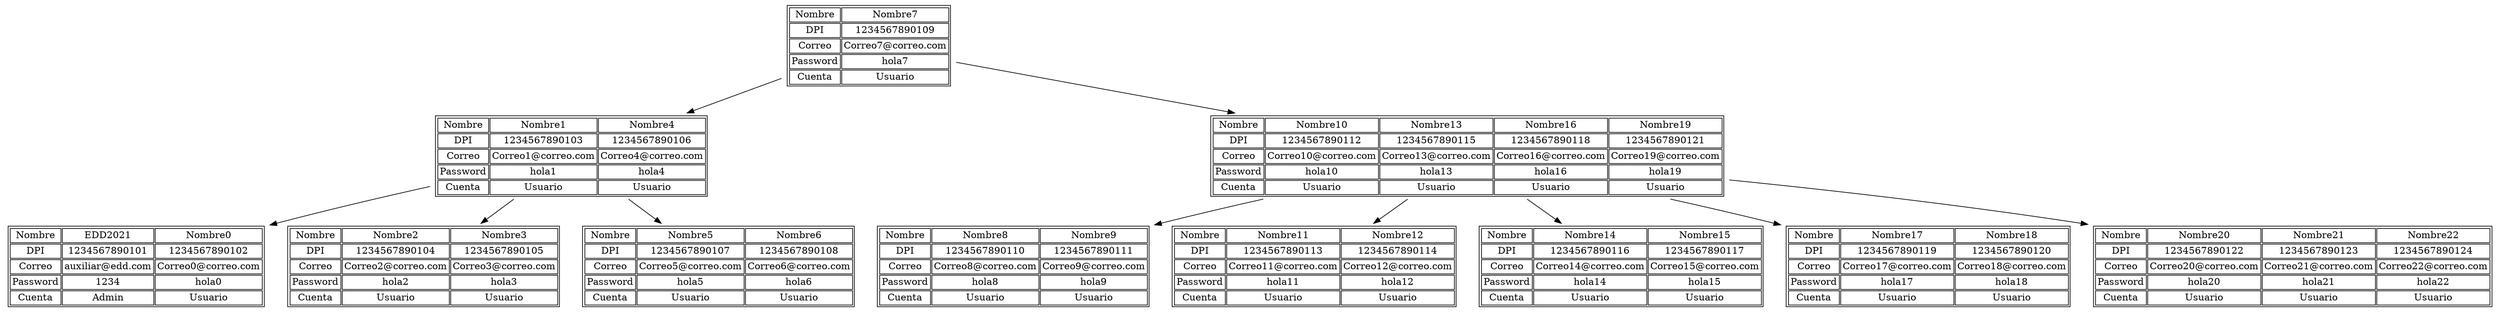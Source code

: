 digraph G{
node[shape=none];
Nodo0[label=<<table><tr><td>Nombre</td>
<td>Nombre7</td>
</tr><tr><td>DPI</td>
<td>1234567890109</td>
</tr><tr><td>Correo</td>
<td>Correo7@correo.com</td>
</tr><tr><td>Password</td>
<td>hola7</td>
</tr><tr><td>Cuenta</td>
<td>Usuario</td>
</tr></table>>];
Nodo1[label=<<table><tr><td>Nombre</td>
<td>Nombre1</td>
<td>Nombre4</td>
</tr><tr><td>DPI</td>
<td>1234567890103</td>
<td>1234567890106</td>
</tr><tr><td>Correo</td>
<td>Correo1@correo.com</td>
<td>Correo4@correo.com</td>
</tr><tr><td>Password</td>
<td>hola1</td>
<td>hola4</td>
</tr><tr><td>Cuenta</td>
<td>Usuario</td>
<td>Usuario</td>
</tr></table>>];
Nodo0->Nodo1
Nodo2[label=<<table><tr><td>Nombre</td>
<td>EDD2021</td>
<td>Nombre0</td>
</tr><tr><td>DPI</td>
<td>1234567890101</td>
<td>1234567890102</td>
</tr><tr><td>Correo</td>
<td>auxiliar@edd.com</td>
<td>Correo0@correo.com</td>
</tr><tr><td>Password</td>
<td>1234</td>
<td>hola0</td>
</tr><tr><td>Cuenta</td>
<td>Admin</td>
<td>Usuario</td>
</tr></table>>];
Nodo1->Nodo2
Nodo3[label=<<table><tr><td>Nombre</td>
<td>Nombre2</td>
<td>Nombre3</td>
</tr><tr><td>DPI</td>
<td>1234567890104</td>
<td>1234567890105</td>
</tr><tr><td>Correo</td>
<td>Correo2@correo.com</td>
<td>Correo3@correo.com</td>
</tr><tr><td>Password</td>
<td>hola2</td>
<td>hola3</td>
</tr><tr><td>Cuenta</td>
<td>Usuario</td>
<td>Usuario</td>
</tr></table>>];
Nodo1->Nodo3
Nodo4[label=<<table><tr><td>Nombre</td>
<td>Nombre5</td>
<td>Nombre6</td>
</tr><tr><td>DPI</td>
<td>1234567890107</td>
<td>1234567890108</td>
</tr><tr><td>Correo</td>
<td>Correo5@correo.com</td>
<td>Correo6@correo.com</td>
</tr><tr><td>Password</td>
<td>hola5</td>
<td>hola6</td>
</tr><tr><td>Cuenta</td>
<td>Usuario</td>
<td>Usuario</td>
</tr></table>>];
Nodo1->Nodo4
Nodo5[label=<<table><tr><td>Nombre</td>
<td>Nombre10</td>
<td>Nombre13</td>
<td>Nombre16</td>
<td>Nombre19</td>
</tr><tr><td>DPI</td>
<td>1234567890112</td>
<td>1234567890115</td>
<td>1234567890118</td>
<td>1234567890121</td>
</tr><tr><td>Correo</td>
<td>Correo10@correo.com</td>
<td>Correo13@correo.com</td>
<td>Correo16@correo.com</td>
<td>Correo19@correo.com</td>
</tr><tr><td>Password</td>
<td>hola10</td>
<td>hola13</td>
<td>hola16</td>
<td>hola19</td>
</tr><tr><td>Cuenta</td>
<td>Usuario</td>
<td>Usuario</td>
<td>Usuario</td>
<td>Usuario</td>
</tr></table>>];
Nodo0->Nodo5
Nodo6[label=<<table><tr><td>Nombre</td>
<td>Nombre8</td>
<td>Nombre9</td>
</tr><tr><td>DPI</td>
<td>1234567890110</td>
<td>1234567890111</td>
</tr><tr><td>Correo</td>
<td>Correo8@correo.com</td>
<td>Correo9@correo.com</td>
</tr><tr><td>Password</td>
<td>hola8</td>
<td>hola9</td>
</tr><tr><td>Cuenta</td>
<td>Usuario</td>
<td>Usuario</td>
</tr></table>>];
Nodo5->Nodo6
Nodo7[label=<<table><tr><td>Nombre</td>
<td>Nombre11</td>
<td>Nombre12</td>
</tr><tr><td>DPI</td>
<td>1234567890113</td>
<td>1234567890114</td>
</tr><tr><td>Correo</td>
<td>Correo11@correo.com</td>
<td>Correo12@correo.com</td>
</tr><tr><td>Password</td>
<td>hola11</td>
<td>hola12</td>
</tr><tr><td>Cuenta</td>
<td>Usuario</td>
<td>Usuario</td>
</tr></table>>];
Nodo5->Nodo7
Nodo8[label=<<table><tr><td>Nombre</td>
<td>Nombre14</td>
<td>Nombre15</td>
</tr><tr><td>DPI</td>
<td>1234567890116</td>
<td>1234567890117</td>
</tr><tr><td>Correo</td>
<td>Correo14@correo.com</td>
<td>Correo15@correo.com</td>
</tr><tr><td>Password</td>
<td>hola14</td>
<td>hola15</td>
</tr><tr><td>Cuenta</td>
<td>Usuario</td>
<td>Usuario</td>
</tr></table>>];
Nodo5->Nodo8
Nodo9[label=<<table><tr><td>Nombre</td>
<td>Nombre17</td>
<td>Nombre18</td>
</tr><tr><td>DPI</td>
<td>1234567890119</td>
<td>1234567890120</td>
</tr><tr><td>Correo</td>
<td>Correo17@correo.com</td>
<td>Correo18@correo.com</td>
</tr><tr><td>Password</td>
<td>hola17</td>
<td>hola18</td>
</tr><tr><td>Cuenta</td>
<td>Usuario</td>
<td>Usuario</td>
</tr></table>>];
Nodo5->Nodo9
Nodo10[label=<<table><tr><td>Nombre</td>
<td>Nombre20</td>
<td>Nombre21</td>
<td>Nombre22</td>
</tr><tr><td>DPI</td>
<td>1234567890122</td>
<td>1234567890123</td>
<td>1234567890124</td>
</tr><tr><td>Correo</td>
<td>Correo20@correo.com</td>
<td>Correo21@correo.com</td>
<td>Correo22@correo.com</td>
</tr><tr><td>Password</td>
<td>hola20</td>
<td>hola21</td>
<td>hola22</td>
</tr><tr><td>Cuenta</td>
<td>Usuario</td>
<td>Usuario</td>
<td>Usuario</td>
</tr></table>>];
Nodo5->Nodo10

}